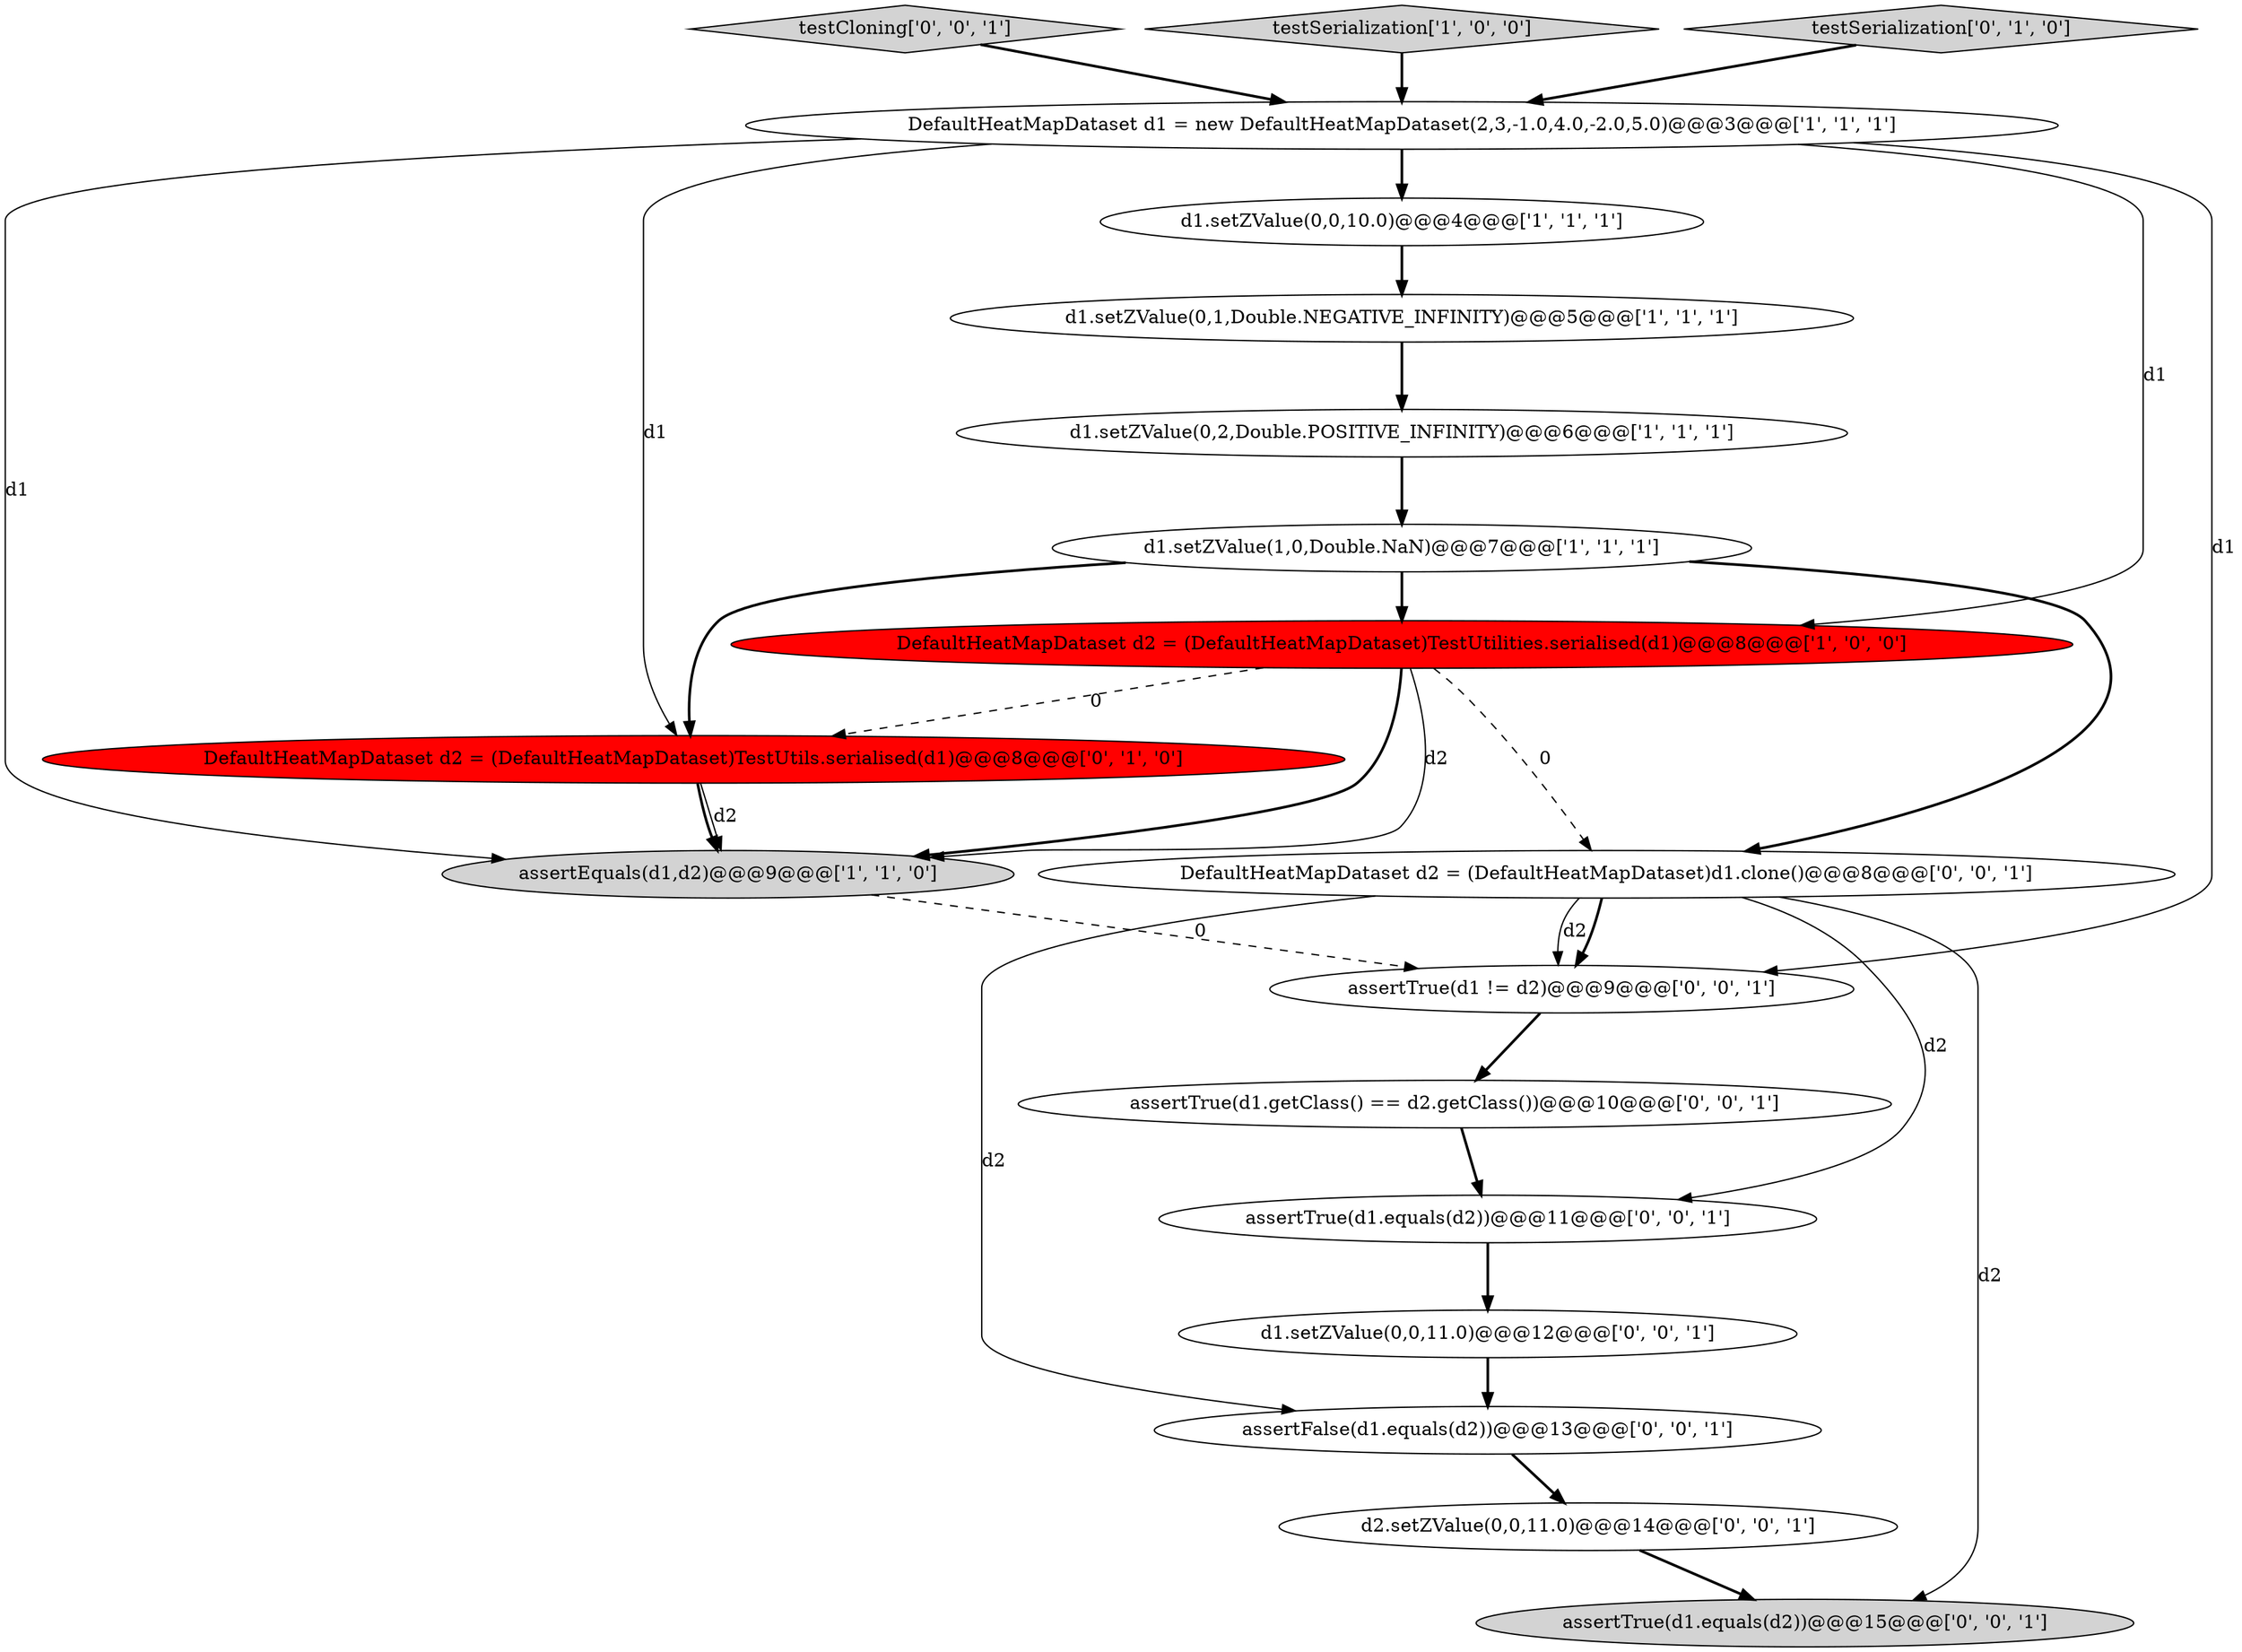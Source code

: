 digraph {
0 [style = filled, label = "d1.setZValue(0,0,10.0)@@@4@@@['1', '1', '1']", fillcolor = white, shape = ellipse image = "AAA0AAABBB1BBB"];
18 [style = filled, label = "assertTrue(d1.equals(d2))@@@15@@@['0', '0', '1']", fillcolor = lightgray, shape = ellipse image = "AAA0AAABBB3BBB"];
8 [style = filled, label = "DefaultHeatMapDataset d2 = (DefaultHeatMapDataset)TestUtils.serialised(d1)@@@8@@@['0', '1', '0']", fillcolor = red, shape = ellipse image = "AAA1AAABBB2BBB"];
13 [style = filled, label = "testCloning['0', '0', '1']", fillcolor = lightgray, shape = diamond image = "AAA0AAABBB3BBB"];
11 [style = filled, label = "assertTrue(d1.equals(d2))@@@11@@@['0', '0', '1']", fillcolor = white, shape = ellipse image = "AAA0AAABBB3BBB"];
12 [style = filled, label = "DefaultHeatMapDataset d2 = (DefaultHeatMapDataset)d1.clone()@@@8@@@['0', '0', '1']", fillcolor = white, shape = ellipse image = "AAA0AAABBB3BBB"];
10 [style = filled, label = "d1.setZValue(0,0,11.0)@@@12@@@['0', '0', '1']", fillcolor = white, shape = ellipse image = "AAA0AAABBB3BBB"];
14 [style = filled, label = "assertTrue(d1.getClass() == d2.getClass())@@@10@@@['0', '0', '1']", fillcolor = white, shape = ellipse image = "AAA0AAABBB3BBB"];
16 [style = filled, label = "assertTrue(d1 != d2)@@@9@@@['0', '0', '1']", fillcolor = white, shape = ellipse image = "AAA0AAABBB3BBB"];
17 [style = filled, label = "assertFalse(d1.equals(d2))@@@13@@@['0', '0', '1']", fillcolor = white, shape = ellipse image = "AAA0AAABBB3BBB"];
2 [style = filled, label = "d1.setZValue(0,2,Double.POSITIVE_INFINITY)@@@6@@@['1', '1', '1']", fillcolor = white, shape = ellipse image = "AAA0AAABBB1BBB"];
5 [style = filled, label = "testSerialization['1', '0', '0']", fillcolor = lightgray, shape = diamond image = "AAA0AAABBB1BBB"];
1 [style = filled, label = "d1.setZValue(1,0,Double.NaN)@@@7@@@['1', '1', '1']", fillcolor = white, shape = ellipse image = "AAA0AAABBB1BBB"];
15 [style = filled, label = "d2.setZValue(0,0,11.0)@@@14@@@['0', '0', '1']", fillcolor = white, shape = ellipse image = "AAA0AAABBB3BBB"];
3 [style = filled, label = "DefaultHeatMapDataset d2 = (DefaultHeatMapDataset)TestUtilities.serialised(d1)@@@8@@@['1', '0', '0']", fillcolor = red, shape = ellipse image = "AAA1AAABBB1BBB"];
9 [style = filled, label = "testSerialization['0', '1', '0']", fillcolor = lightgray, shape = diamond image = "AAA0AAABBB2BBB"];
4 [style = filled, label = "assertEquals(d1,d2)@@@9@@@['1', '1', '0']", fillcolor = lightgray, shape = ellipse image = "AAA0AAABBB1BBB"];
6 [style = filled, label = "DefaultHeatMapDataset d1 = new DefaultHeatMapDataset(2,3,-1.0,4.0,-2.0,5.0)@@@3@@@['1', '1', '1']", fillcolor = white, shape = ellipse image = "AAA0AAABBB1BBB"];
7 [style = filled, label = "d1.setZValue(0,1,Double.NEGATIVE_INFINITY)@@@5@@@['1', '1', '1']", fillcolor = white, shape = ellipse image = "AAA0AAABBB1BBB"];
1->8 [style = bold, label=""];
4->16 [style = dashed, label="0"];
12->16 [style = solid, label="d2"];
2->1 [style = bold, label=""];
1->3 [style = bold, label=""];
12->11 [style = solid, label="d2"];
10->17 [style = bold, label=""];
6->0 [style = bold, label=""];
12->16 [style = bold, label=""];
6->16 [style = solid, label="d1"];
3->4 [style = solid, label="d2"];
3->4 [style = bold, label=""];
15->18 [style = bold, label=""];
12->17 [style = solid, label="d2"];
9->6 [style = bold, label=""];
0->7 [style = bold, label=""];
6->4 [style = solid, label="d1"];
6->3 [style = solid, label="d1"];
3->12 [style = dashed, label="0"];
5->6 [style = bold, label=""];
12->18 [style = solid, label="d2"];
11->10 [style = bold, label=""];
7->2 [style = bold, label=""];
17->15 [style = bold, label=""];
1->12 [style = bold, label=""];
8->4 [style = solid, label="d2"];
3->8 [style = dashed, label="0"];
16->14 [style = bold, label=""];
8->4 [style = bold, label=""];
13->6 [style = bold, label=""];
14->11 [style = bold, label=""];
6->8 [style = solid, label="d1"];
}
